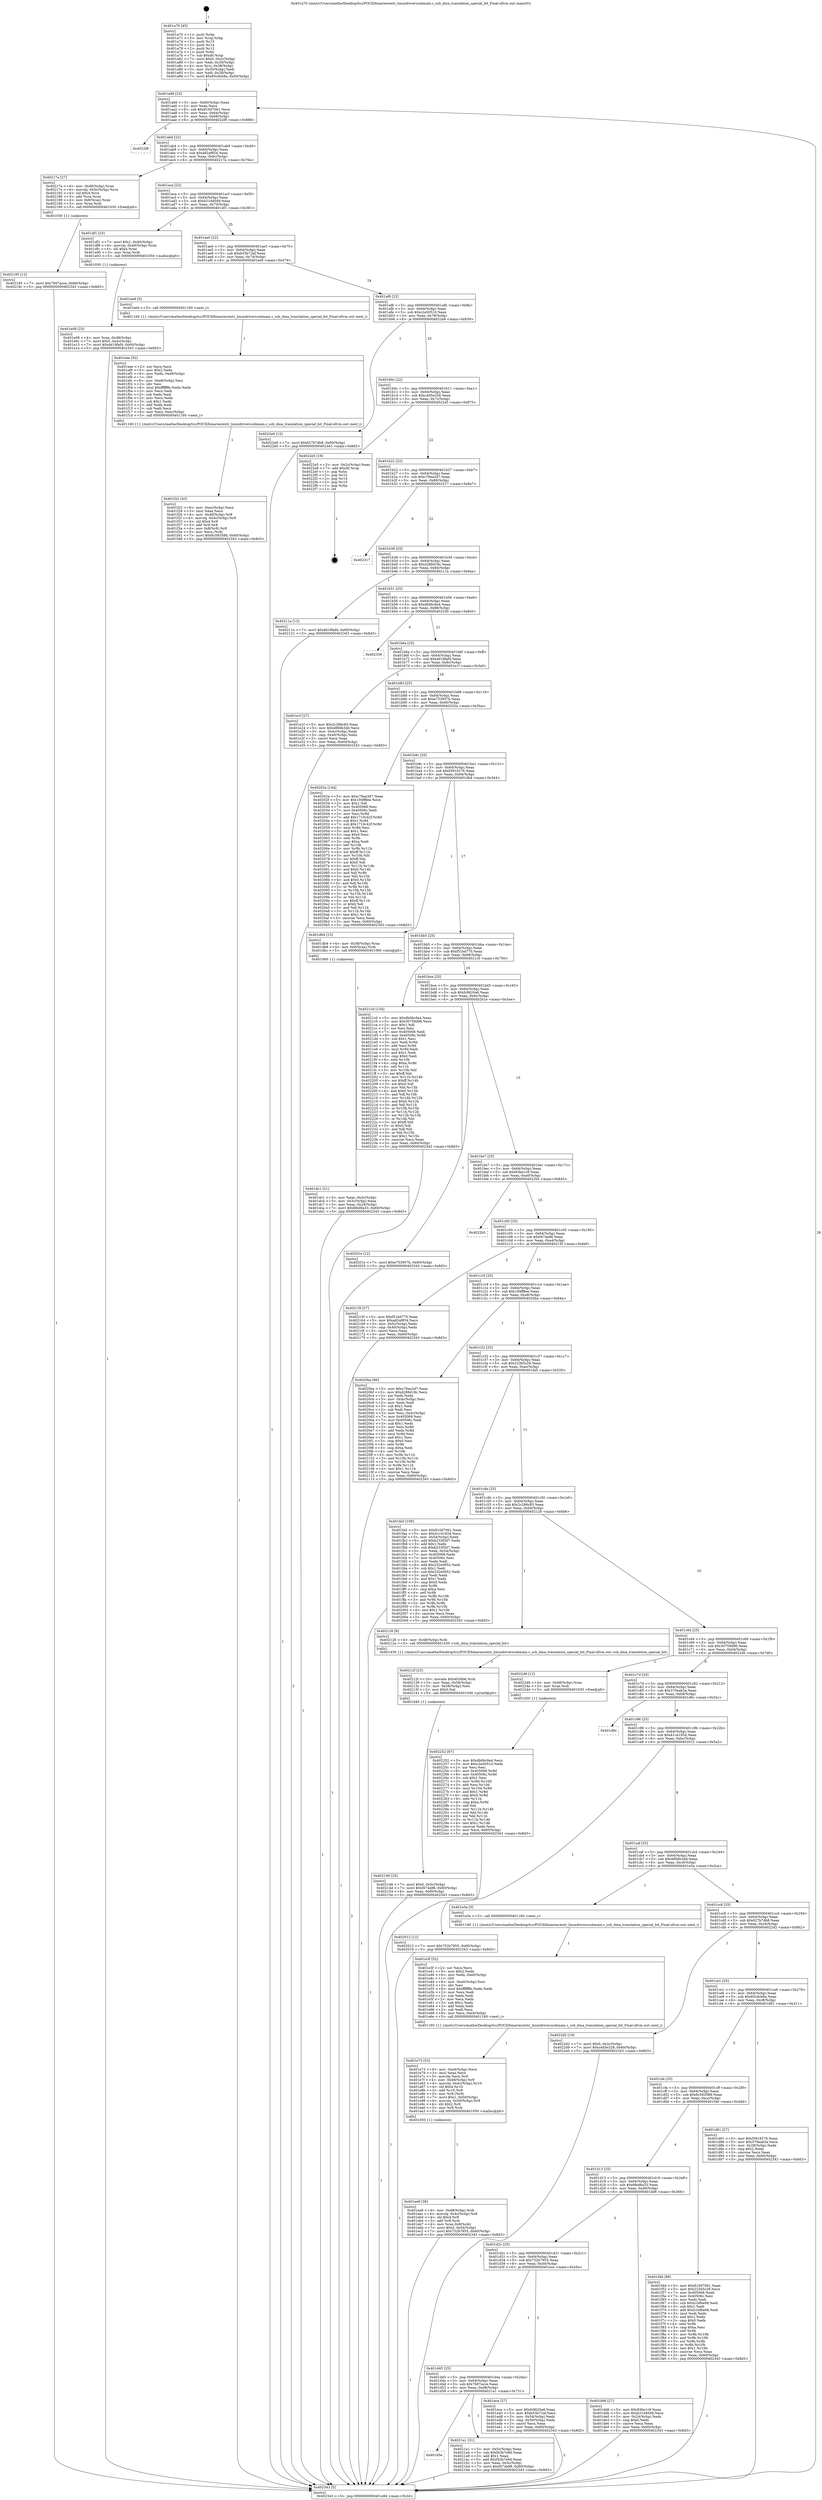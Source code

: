 digraph "0x401a70" {
  label = "0x401a70 (/mnt/c/Users/mathe/Desktop/tcc/POCII/binaries/extr_linuxdriversssbmain.c_ssb_dma_translation_special_bit_Final-ollvm.out::main(0))"
  labelloc = "t"
  node[shape=record]

  Entry [label="",width=0.3,height=0.3,shape=circle,fillcolor=black,style=filled]
  "0x401a9d" [label="{
     0x401a9d [23]\l
     | [instrs]\l
     &nbsp;&nbsp;0x401a9d \<+3\>: mov -0x60(%rbp),%eax\l
     &nbsp;&nbsp;0x401aa0 \<+2\>: mov %eax,%ecx\l
     &nbsp;&nbsp;0x401aa2 \<+6\>: sub $0x810d7061,%ecx\l
     &nbsp;&nbsp;0x401aa8 \<+3\>: mov %eax,-0x64(%rbp)\l
     &nbsp;&nbsp;0x401aab \<+3\>: mov %ecx,-0x68(%rbp)\l
     &nbsp;&nbsp;0x401aae \<+6\>: je 00000000004022f8 \<main+0x888\>\l
  }"]
  "0x4022f8" [label="{
     0x4022f8\l
  }", style=dashed]
  "0x401ab4" [label="{
     0x401ab4 [22]\l
     | [instrs]\l
     &nbsp;&nbsp;0x401ab4 \<+5\>: jmp 0000000000401ab9 \<main+0x49\>\l
     &nbsp;&nbsp;0x401ab9 \<+3\>: mov -0x64(%rbp),%eax\l
     &nbsp;&nbsp;0x401abc \<+5\>: sub $0xa82af854,%eax\l
     &nbsp;&nbsp;0x401ac1 \<+3\>: mov %eax,-0x6c(%rbp)\l
     &nbsp;&nbsp;0x401ac4 \<+6\>: je 000000000040217a \<main+0x70a\>\l
  }"]
  Exit [label="",width=0.3,height=0.3,shape=circle,fillcolor=black,style=filled,peripheries=2]
  "0x40217a" [label="{
     0x40217a [27]\l
     | [instrs]\l
     &nbsp;&nbsp;0x40217a \<+4\>: mov -0x48(%rbp),%rax\l
     &nbsp;&nbsp;0x40217e \<+4\>: movslq -0x5c(%rbp),%rcx\l
     &nbsp;&nbsp;0x402182 \<+4\>: shl $0x4,%rcx\l
     &nbsp;&nbsp;0x402186 \<+3\>: add %rcx,%rax\l
     &nbsp;&nbsp;0x402189 \<+4\>: mov 0x8(%rax),%rax\l
     &nbsp;&nbsp;0x40218d \<+3\>: mov %rax,%rdi\l
     &nbsp;&nbsp;0x402190 \<+5\>: call 0000000000401030 \<free@plt\>\l
     | [calls]\l
     &nbsp;&nbsp;0x401030 \{1\} (unknown)\l
  }"]
  "0x401aca" [label="{
     0x401aca [22]\l
     | [instrs]\l
     &nbsp;&nbsp;0x401aca \<+5\>: jmp 0000000000401acf \<main+0x5f\>\l
     &nbsp;&nbsp;0x401acf \<+3\>: mov -0x64(%rbp),%eax\l
     &nbsp;&nbsp;0x401ad2 \<+5\>: sub $0xb31d4049,%eax\l
     &nbsp;&nbsp;0x401ad7 \<+3\>: mov %eax,-0x70(%rbp)\l
     &nbsp;&nbsp;0x401ada \<+6\>: je 0000000000401df1 \<main+0x381\>\l
  }"]
  "0x402252" [label="{
     0x402252 [87]\l
     | [instrs]\l
     &nbsp;&nbsp;0x402252 \<+5\>: mov $0xdb06c9a4,%ecx\l
     &nbsp;&nbsp;0x402257 \<+5\>: mov $0xc2a50510,%edx\l
     &nbsp;&nbsp;0x40225c \<+2\>: xor %esi,%esi\l
     &nbsp;&nbsp;0x40225e \<+8\>: mov 0x405068,%r8d\l
     &nbsp;&nbsp;0x402266 \<+8\>: mov 0x40506c,%r9d\l
     &nbsp;&nbsp;0x40226e \<+3\>: sub $0x1,%esi\l
     &nbsp;&nbsp;0x402271 \<+3\>: mov %r8d,%r10d\l
     &nbsp;&nbsp;0x402274 \<+3\>: add %esi,%r10d\l
     &nbsp;&nbsp;0x402277 \<+4\>: imul %r10d,%r8d\l
     &nbsp;&nbsp;0x40227b \<+4\>: and $0x1,%r8d\l
     &nbsp;&nbsp;0x40227f \<+4\>: cmp $0x0,%r8d\l
     &nbsp;&nbsp;0x402283 \<+4\>: sete %r11b\l
     &nbsp;&nbsp;0x402287 \<+4\>: cmp $0xa,%r9d\l
     &nbsp;&nbsp;0x40228b \<+3\>: setl %bl\l
     &nbsp;&nbsp;0x40228e \<+3\>: mov %r11b,%r14b\l
     &nbsp;&nbsp;0x402291 \<+3\>: and %bl,%r14b\l
     &nbsp;&nbsp;0x402294 \<+3\>: xor %bl,%r11b\l
     &nbsp;&nbsp;0x402297 \<+3\>: or %r11b,%r14b\l
     &nbsp;&nbsp;0x40229a \<+4\>: test $0x1,%r14b\l
     &nbsp;&nbsp;0x40229e \<+3\>: cmovne %edx,%ecx\l
     &nbsp;&nbsp;0x4022a1 \<+3\>: mov %ecx,-0x60(%rbp)\l
     &nbsp;&nbsp;0x4022a4 \<+5\>: jmp 0000000000402343 \<main+0x8d3\>\l
  }"]
  "0x401df1" [label="{
     0x401df1 [23]\l
     | [instrs]\l
     &nbsp;&nbsp;0x401df1 \<+7\>: movl $0x1,-0x40(%rbp)\l
     &nbsp;&nbsp;0x401df8 \<+4\>: movslq -0x40(%rbp),%rax\l
     &nbsp;&nbsp;0x401dfc \<+4\>: shl $0x4,%rax\l
     &nbsp;&nbsp;0x401e00 \<+3\>: mov %rax,%rdi\l
     &nbsp;&nbsp;0x401e03 \<+5\>: call 0000000000401050 \<malloc@plt\>\l
     | [calls]\l
     &nbsp;&nbsp;0x401050 \{1\} (unknown)\l
  }"]
  "0x401ae0" [label="{
     0x401ae0 [22]\l
     | [instrs]\l
     &nbsp;&nbsp;0x401ae0 \<+5\>: jmp 0000000000401ae5 \<main+0x75\>\l
     &nbsp;&nbsp;0x401ae5 \<+3\>: mov -0x64(%rbp),%eax\l
     &nbsp;&nbsp;0x401ae8 \<+5\>: sub $0xb53b72af,%eax\l
     &nbsp;&nbsp;0x401aed \<+3\>: mov %eax,-0x74(%rbp)\l
     &nbsp;&nbsp;0x401af0 \<+6\>: je 0000000000401ee9 \<main+0x479\>\l
  }"]
  "0x401d5e" [label="{
     0x401d5e\l
  }", style=dashed]
  "0x401ee9" [label="{
     0x401ee9 [5]\l
     | [instrs]\l
     &nbsp;&nbsp;0x401ee9 \<+5\>: call 0000000000401160 \<next_i\>\l
     | [calls]\l
     &nbsp;&nbsp;0x401160 \{1\} (/mnt/c/Users/mathe/Desktop/tcc/POCII/binaries/extr_linuxdriversssbmain.c_ssb_dma_translation_special_bit_Final-ollvm.out::next_i)\l
  }"]
  "0x401af6" [label="{
     0x401af6 [22]\l
     | [instrs]\l
     &nbsp;&nbsp;0x401af6 \<+5\>: jmp 0000000000401afb \<main+0x8b\>\l
     &nbsp;&nbsp;0x401afb \<+3\>: mov -0x64(%rbp),%eax\l
     &nbsp;&nbsp;0x401afe \<+5\>: sub $0xc2a50510,%eax\l
     &nbsp;&nbsp;0x401b03 \<+3\>: mov %eax,-0x78(%rbp)\l
     &nbsp;&nbsp;0x401b06 \<+6\>: je 00000000004022a9 \<main+0x839\>\l
  }"]
  "0x4021a1" [label="{
     0x4021a1 [31]\l
     | [instrs]\l
     &nbsp;&nbsp;0x4021a1 \<+3\>: mov -0x5c(%rbp),%eax\l
     &nbsp;&nbsp;0x4021a4 \<+5\>: sub $0xf43b7e9d,%eax\l
     &nbsp;&nbsp;0x4021a9 \<+3\>: add $0x1,%eax\l
     &nbsp;&nbsp;0x4021ac \<+5\>: add $0xf43b7e9d,%eax\l
     &nbsp;&nbsp;0x4021b1 \<+3\>: mov %eax,-0x5c(%rbp)\l
     &nbsp;&nbsp;0x4021b4 \<+7\>: movl $0xf474a98,-0x60(%rbp)\l
     &nbsp;&nbsp;0x4021bb \<+5\>: jmp 0000000000402343 \<main+0x8d3\>\l
  }"]
  "0x4022a9" [label="{
     0x4022a9 [12]\l
     | [instrs]\l
     &nbsp;&nbsp;0x4022a9 \<+7\>: movl $0x627b7db8,-0x60(%rbp)\l
     &nbsp;&nbsp;0x4022b0 \<+5\>: jmp 0000000000402343 \<main+0x8d3\>\l
  }"]
  "0x401b0c" [label="{
     0x401b0c [22]\l
     | [instrs]\l
     &nbsp;&nbsp;0x401b0c \<+5\>: jmp 0000000000401b11 \<main+0xa1\>\l
     &nbsp;&nbsp;0x401b11 \<+3\>: mov -0x64(%rbp),%eax\l
     &nbsp;&nbsp;0x401b14 \<+5\>: sub $0xc4d5e328,%eax\l
     &nbsp;&nbsp;0x401b19 \<+3\>: mov %eax,-0x7c(%rbp)\l
     &nbsp;&nbsp;0x401b1c \<+6\>: je 00000000004022e5 \<main+0x875\>\l
  }"]
  "0x402195" [label="{
     0x402195 [12]\l
     | [instrs]\l
     &nbsp;&nbsp;0x402195 \<+7\>: movl $0x7697acce,-0x60(%rbp)\l
     &nbsp;&nbsp;0x40219c \<+5\>: jmp 0000000000402343 \<main+0x8d3\>\l
  }"]
  "0x4022e5" [label="{
     0x4022e5 [19]\l
     | [instrs]\l
     &nbsp;&nbsp;0x4022e5 \<+3\>: mov -0x2c(%rbp),%eax\l
     &nbsp;&nbsp;0x4022e8 \<+7\>: add $0xd0,%rsp\l
     &nbsp;&nbsp;0x4022ef \<+1\>: pop %rbx\l
     &nbsp;&nbsp;0x4022f0 \<+2\>: pop %r12\l
     &nbsp;&nbsp;0x4022f2 \<+2\>: pop %r14\l
     &nbsp;&nbsp;0x4022f4 \<+2\>: pop %r15\l
     &nbsp;&nbsp;0x4022f6 \<+1\>: pop %rbp\l
     &nbsp;&nbsp;0x4022f7 \<+1\>: ret\l
  }"]
  "0x401b22" [label="{
     0x401b22 [22]\l
     | [instrs]\l
     &nbsp;&nbsp;0x401b22 \<+5\>: jmp 0000000000401b27 \<main+0xb7\>\l
     &nbsp;&nbsp;0x401b27 \<+3\>: mov -0x64(%rbp),%eax\l
     &nbsp;&nbsp;0x401b2a \<+5\>: sub $0xc76ea3d7,%eax\l
     &nbsp;&nbsp;0x401b2f \<+3\>: mov %eax,-0x80(%rbp)\l
     &nbsp;&nbsp;0x401b32 \<+6\>: je 0000000000402317 \<main+0x8a7\>\l
  }"]
  "0x402146" [label="{
     0x402146 [25]\l
     | [instrs]\l
     &nbsp;&nbsp;0x402146 \<+7\>: movl $0x0,-0x5c(%rbp)\l
     &nbsp;&nbsp;0x40214d \<+7\>: movl $0xf474a98,-0x60(%rbp)\l
     &nbsp;&nbsp;0x402154 \<+6\>: mov %eax,-0xf0(%rbp)\l
     &nbsp;&nbsp;0x40215a \<+5\>: jmp 0000000000402343 \<main+0x8d3\>\l
  }"]
  "0x402317" [label="{
     0x402317\l
  }", style=dashed]
  "0x401b38" [label="{
     0x401b38 [25]\l
     | [instrs]\l
     &nbsp;&nbsp;0x401b38 \<+5\>: jmp 0000000000401b3d \<main+0xcd\>\l
     &nbsp;&nbsp;0x401b3d \<+3\>: mov -0x64(%rbp),%eax\l
     &nbsp;&nbsp;0x401b40 \<+5\>: sub $0xd288d18c,%eax\l
     &nbsp;&nbsp;0x401b45 \<+6\>: mov %eax,-0x84(%rbp)\l
     &nbsp;&nbsp;0x401b4b \<+6\>: je 000000000040211a \<main+0x6aa\>\l
  }"]
  "0x40212f" [label="{
     0x40212f [23]\l
     | [instrs]\l
     &nbsp;&nbsp;0x40212f \<+10\>: movabs $0x4030b6,%rdi\l
     &nbsp;&nbsp;0x402139 \<+3\>: mov %eax,-0x58(%rbp)\l
     &nbsp;&nbsp;0x40213c \<+3\>: mov -0x58(%rbp),%esi\l
     &nbsp;&nbsp;0x40213f \<+2\>: mov $0x0,%al\l
     &nbsp;&nbsp;0x402141 \<+5\>: call 0000000000401040 \<printf@plt\>\l
     | [calls]\l
     &nbsp;&nbsp;0x401040 \{1\} (unknown)\l
  }"]
  "0x40211a" [label="{
     0x40211a [12]\l
     | [instrs]\l
     &nbsp;&nbsp;0x40211a \<+7\>: movl $0xdd19faf4,-0x60(%rbp)\l
     &nbsp;&nbsp;0x402121 \<+5\>: jmp 0000000000402343 \<main+0x8d3\>\l
  }"]
  "0x401b51" [label="{
     0x401b51 [25]\l
     | [instrs]\l
     &nbsp;&nbsp;0x401b51 \<+5\>: jmp 0000000000401b56 \<main+0xe6\>\l
     &nbsp;&nbsp;0x401b56 \<+3\>: mov -0x64(%rbp),%eax\l
     &nbsp;&nbsp;0x401b59 \<+5\>: sub $0xdb06c9a4,%eax\l
     &nbsp;&nbsp;0x401b5e \<+6\>: mov %eax,-0x88(%rbp)\l
     &nbsp;&nbsp;0x401b64 \<+6\>: je 0000000000402330 \<main+0x8c0\>\l
  }"]
  "0x401f22" [label="{
     0x401f22 [43]\l
     | [instrs]\l
     &nbsp;&nbsp;0x401f22 \<+6\>: mov -0xec(%rbp),%ecx\l
     &nbsp;&nbsp;0x401f28 \<+3\>: imul %eax,%ecx\l
     &nbsp;&nbsp;0x401f2b \<+4\>: mov -0x48(%rbp),%r8\l
     &nbsp;&nbsp;0x401f2f \<+4\>: movslq -0x4c(%rbp),%r9\l
     &nbsp;&nbsp;0x401f33 \<+4\>: shl $0x4,%r9\l
     &nbsp;&nbsp;0x401f37 \<+3\>: add %r9,%r8\l
     &nbsp;&nbsp;0x401f3a \<+4\>: mov 0x8(%r8),%r8\l
     &nbsp;&nbsp;0x401f3e \<+3\>: mov %ecx,(%r8)\l
     &nbsp;&nbsp;0x401f41 \<+7\>: movl $0x6c583588,-0x60(%rbp)\l
     &nbsp;&nbsp;0x401f48 \<+5\>: jmp 0000000000402343 \<main+0x8d3\>\l
  }"]
  "0x402330" [label="{
     0x402330\l
  }", style=dashed]
  "0x401b6a" [label="{
     0x401b6a [25]\l
     | [instrs]\l
     &nbsp;&nbsp;0x401b6a \<+5\>: jmp 0000000000401b6f \<main+0xff\>\l
     &nbsp;&nbsp;0x401b6f \<+3\>: mov -0x64(%rbp),%eax\l
     &nbsp;&nbsp;0x401b72 \<+5\>: sub $0xdd19faf4,%eax\l
     &nbsp;&nbsp;0x401b77 \<+6\>: mov %eax,-0x8c(%rbp)\l
     &nbsp;&nbsp;0x401b7d \<+6\>: je 0000000000401e1f \<main+0x3af\>\l
  }"]
  "0x401eee" [label="{
     0x401eee [52]\l
     | [instrs]\l
     &nbsp;&nbsp;0x401eee \<+2\>: xor %ecx,%ecx\l
     &nbsp;&nbsp;0x401ef0 \<+5\>: mov $0x2,%edx\l
     &nbsp;&nbsp;0x401ef5 \<+6\>: mov %edx,-0xe8(%rbp)\l
     &nbsp;&nbsp;0x401efb \<+1\>: cltd\l
     &nbsp;&nbsp;0x401efc \<+6\>: mov -0xe8(%rbp),%esi\l
     &nbsp;&nbsp;0x401f02 \<+2\>: idiv %esi\l
     &nbsp;&nbsp;0x401f04 \<+6\>: imul $0xfffffffe,%edx,%edx\l
     &nbsp;&nbsp;0x401f0a \<+2\>: mov %ecx,%edi\l
     &nbsp;&nbsp;0x401f0c \<+2\>: sub %edx,%edi\l
     &nbsp;&nbsp;0x401f0e \<+2\>: mov %ecx,%edx\l
     &nbsp;&nbsp;0x401f10 \<+3\>: sub $0x1,%edx\l
     &nbsp;&nbsp;0x401f13 \<+2\>: add %edx,%edi\l
     &nbsp;&nbsp;0x401f15 \<+2\>: sub %edi,%ecx\l
     &nbsp;&nbsp;0x401f17 \<+6\>: mov %ecx,-0xec(%rbp)\l
     &nbsp;&nbsp;0x401f1d \<+5\>: call 0000000000401160 \<next_i\>\l
     | [calls]\l
     &nbsp;&nbsp;0x401160 \{1\} (/mnt/c/Users/mathe/Desktop/tcc/POCII/binaries/extr_linuxdriversssbmain.c_ssb_dma_translation_special_bit_Final-ollvm.out::next_i)\l
  }"]
  "0x401e1f" [label="{
     0x401e1f [27]\l
     | [instrs]\l
     &nbsp;&nbsp;0x401e1f \<+5\>: mov $0x2c286c83,%eax\l
     &nbsp;&nbsp;0x401e24 \<+5\>: mov $0x489db3dd,%ecx\l
     &nbsp;&nbsp;0x401e29 \<+3\>: mov -0x4c(%rbp),%edx\l
     &nbsp;&nbsp;0x401e2c \<+3\>: cmp -0x40(%rbp),%edx\l
     &nbsp;&nbsp;0x401e2f \<+3\>: cmovl %ecx,%eax\l
     &nbsp;&nbsp;0x401e32 \<+3\>: mov %eax,-0x60(%rbp)\l
     &nbsp;&nbsp;0x401e35 \<+5\>: jmp 0000000000402343 \<main+0x8d3\>\l
  }"]
  "0x401b83" [label="{
     0x401b83 [25]\l
     | [instrs]\l
     &nbsp;&nbsp;0x401b83 \<+5\>: jmp 0000000000401b88 \<main+0x118\>\l
     &nbsp;&nbsp;0x401b88 \<+3\>: mov -0x64(%rbp),%eax\l
     &nbsp;&nbsp;0x401b8b \<+5\>: sub $0xe753957b,%eax\l
     &nbsp;&nbsp;0x401b90 \<+6\>: mov %eax,-0x90(%rbp)\l
     &nbsp;&nbsp;0x401b96 \<+6\>: je 000000000040202a \<main+0x5ba\>\l
  }"]
  "0x401d45" [label="{
     0x401d45 [25]\l
     | [instrs]\l
     &nbsp;&nbsp;0x401d45 \<+5\>: jmp 0000000000401d4a \<main+0x2da\>\l
     &nbsp;&nbsp;0x401d4a \<+3\>: mov -0x64(%rbp),%eax\l
     &nbsp;&nbsp;0x401d4d \<+5\>: sub $0x7697acce,%eax\l
     &nbsp;&nbsp;0x401d52 \<+6\>: mov %eax,-0xd8(%rbp)\l
     &nbsp;&nbsp;0x401d58 \<+6\>: je 00000000004021a1 \<main+0x731\>\l
  }"]
  "0x40202a" [label="{
     0x40202a [144]\l
     | [instrs]\l
     &nbsp;&nbsp;0x40202a \<+5\>: mov $0xc76ea3d7,%eax\l
     &nbsp;&nbsp;0x40202f \<+5\>: mov $0x194ff8ee,%ecx\l
     &nbsp;&nbsp;0x402034 \<+2\>: mov $0x1,%dl\l
     &nbsp;&nbsp;0x402036 \<+7\>: mov 0x405068,%esi\l
     &nbsp;&nbsp;0x40203d \<+7\>: mov 0x40506c,%edi\l
     &nbsp;&nbsp;0x402044 \<+3\>: mov %esi,%r8d\l
     &nbsp;&nbsp;0x402047 \<+7\>: add $0x1710c42f,%r8d\l
     &nbsp;&nbsp;0x40204e \<+4\>: sub $0x1,%r8d\l
     &nbsp;&nbsp;0x402052 \<+7\>: sub $0x1710c42f,%r8d\l
     &nbsp;&nbsp;0x402059 \<+4\>: imul %r8d,%esi\l
     &nbsp;&nbsp;0x40205d \<+3\>: and $0x1,%esi\l
     &nbsp;&nbsp;0x402060 \<+3\>: cmp $0x0,%esi\l
     &nbsp;&nbsp;0x402063 \<+4\>: sete %r9b\l
     &nbsp;&nbsp;0x402067 \<+3\>: cmp $0xa,%edi\l
     &nbsp;&nbsp;0x40206a \<+4\>: setl %r10b\l
     &nbsp;&nbsp;0x40206e \<+3\>: mov %r9b,%r11b\l
     &nbsp;&nbsp;0x402071 \<+4\>: xor $0xff,%r11b\l
     &nbsp;&nbsp;0x402075 \<+3\>: mov %r10b,%bl\l
     &nbsp;&nbsp;0x402078 \<+3\>: xor $0xff,%bl\l
     &nbsp;&nbsp;0x40207b \<+3\>: xor $0x0,%dl\l
     &nbsp;&nbsp;0x40207e \<+3\>: mov %r11b,%r14b\l
     &nbsp;&nbsp;0x402081 \<+4\>: and $0x0,%r14b\l
     &nbsp;&nbsp;0x402085 \<+3\>: and %dl,%r9b\l
     &nbsp;&nbsp;0x402088 \<+3\>: mov %bl,%r15b\l
     &nbsp;&nbsp;0x40208b \<+4\>: and $0x0,%r15b\l
     &nbsp;&nbsp;0x40208f \<+3\>: and %dl,%r10b\l
     &nbsp;&nbsp;0x402092 \<+3\>: or %r9b,%r14b\l
     &nbsp;&nbsp;0x402095 \<+3\>: or %r10b,%r15b\l
     &nbsp;&nbsp;0x402098 \<+3\>: xor %r15b,%r14b\l
     &nbsp;&nbsp;0x40209b \<+3\>: or %bl,%r11b\l
     &nbsp;&nbsp;0x40209e \<+4\>: xor $0xff,%r11b\l
     &nbsp;&nbsp;0x4020a2 \<+3\>: or $0x0,%dl\l
     &nbsp;&nbsp;0x4020a5 \<+3\>: and %dl,%r11b\l
     &nbsp;&nbsp;0x4020a8 \<+3\>: or %r11b,%r14b\l
     &nbsp;&nbsp;0x4020ab \<+4\>: test $0x1,%r14b\l
     &nbsp;&nbsp;0x4020af \<+3\>: cmovne %ecx,%eax\l
     &nbsp;&nbsp;0x4020b2 \<+3\>: mov %eax,-0x60(%rbp)\l
     &nbsp;&nbsp;0x4020b5 \<+5\>: jmp 0000000000402343 \<main+0x8d3\>\l
  }"]
  "0x401b9c" [label="{
     0x401b9c [25]\l
     | [instrs]\l
     &nbsp;&nbsp;0x401b9c \<+5\>: jmp 0000000000401ba1 \<main+0x131\>\l
     &nbsp;&nbsp;0x401ba1 \<+3\>: mov -0x64(%rbp),%eax\l
     &nbsp;&nbsp;0x401ba4 \<+5\>: sub $0xf3919276,%eax\l
     &nbsp;&nbsp;0x401ba9 \<+6\>: mov %eax,-0x94(%rbp)\l
     &nbsp;&nbsp;0x401baf \<+6\>: je 0000000000401db4 \<main+0x344\>\l
  }"]
  "0x401ece" [label="{
     0x401ece [27]\l
     | [instrs]\l
     &nbsp;&nbsp;0x401ece \<+5\>: mov $0xfc9620a6,%eax\l
     &nbsp;&nbsp;0x401ed3 \<+5\>: mov $0xb53b72af,%ecx\l
     &nbsp;&nbsp;0x401ed8 \<+3\>: mov -0x54(%rbp),%edx\l
     &nbsp;&nbsp;0x401edb \<+3\>: cmp -0x50(%rbp),%edx\l
     &nbsp;&nbsp;0x401ede \<+3\>: cmovl %ecx,%eax\l
     &nbsp;&nbsp;0x401ee1 \<+3\>: mov %eax,-0x60(%rbp)\l
     &nbsp;&nbsp;0x401ee4 \<+5\>: jmp 0000000000402343 \<main+0x8d3\>\l
  }"]
  "0x401db4" [label="{
     0x401db4 [13]\l
     | [instrs]\l
     &nbsp;&nbsp;0x401db4 \<+4\>: mov -0x38(%rbp),%rax\l
     &nbsp;&nbsp;0x401db8 \<+4\>: mov 0x8(%rax),%rdi\l
     &nbsp;&nbsp;0x401dbc \<+5\>: call 0000000000401060 \<atoi@plt\>\l
     | [calls]\l
     &nbsp;&nbsp;0x401060 \{1\} (unknown)\l
  }"]
  "0x401bb5" [label="{
     0x401bb5 [25]\l
     | [instrs]\l
     &nbsp;&nbsp;0x401bb5 \<+5\>: jmp 0000000000401bba \<main+0x14a\>\l
     &nbsp;&nbsp;0x401bba \<+3\>: mov -0x64(%rbp),%eax\l
     &nbsp;&nbsp;0x401bbd \<+5\>: sub $0xf51bd770,%eax\l
     &nbsp;&nbsp;0x401bc2 \<+6\>: mov %eax,-0x98(%rbp)\l
     &nbsp;&nbsp;0x401bc8 \<+6\>: je 00000000004021c0 \<main+0x750\>\l
  }"]
  "0x401ea8" [label="{
     0x401ea8 [38]\l
     | [instrs]\l
     &nbsp;&nbsp;0x401ea8 \<+4\>: mov -0x48(%rbp),%rdi\l
     &nbsp;&nbsp;0x401eac \<+4\>: movslq -0x4c(%rbp),%r8\l
     &nbsp;&nbsp;0x401eb0 \<+4\>: shl $0x4,%r8\l
     &nbsp;&nbsp;0x401eb4 \<+3\>: add %r8,%rdi\l
     &nbsp;&nbsp;0x401eb7 \<+4\>: mov %rax,0x8(%rdi)\l
     &nbsp;&nbsp;0x401ebb \<+7\>: movl $0x0,-0x54(%rbp)\l
     &nbsp;&nbsp;0x401ec2 \<+7\>: movl $0x752b7955,-0x60(%rbp)\l
     &nbsp;&nbsp;0x401ec9 \<+5\>: jmp 0000000000402343 \<main+0x8d3\>\l
  }"]
  "0x4021c0" [label="{
     0x4021c0 [134]\l
     | [instrs]\l
     &nbsp;&nbsp;0x4021c0 \<+5\>: mov $0xdb06c9a4,%eax\l
     &nbsp;&nbsp;0x4021c5 \<+5\>: mov $0x30759d96,%ecx\l
     &nbsp;&nbsp;0x4021ca \<+2\>: mov $0x1,%dl\l
     &nbsp;&nbsp;0x4021cc \<+2\>: xor %esi,%esi\l
     &nbsp;&nbsp;0x4021ce \<+7\>: mov 0x405068,%edi\l
     &nbsp;&nbsp;0x4021d5 \<+8\>: mov 0x40506c,%r8d\l
     &nbsp;&nbsp;0x4021dd \<+3\>: sub $0x1,%esi\l
     &nbsp;&nbsp;0x4021e0 \<+3\>: mov %edi,%r9d\l
     &nbsp;&nbsp;0x4021e3 \<+3\>: add %esi,%r9d\l
     &nbsp;&nbsp;0x4021e6 \<+4\>: imul %r9d,%edi\l
     &nbsp;&nbsp;0x4021ea \<+3\>: and $0x1,%edi\l
     &nbsp;&nbsp;0x4021ed \<+3\>: cmp $0x0,%edi\l
     &nbsp;&nbsp;0x4021f0 \<+4\>: sete %r10b\l
     &nbsp;&nbsp;0x4021f4 \<+4\>: cmp $0xa,%r8d\l
     &nbsp;&nbsp;0x4021f8 \<+4\>: setl %r11b\l
     &nbsp;&nbsp;0x4021fc \<+3\>: mov %r10b,%bl\l
     &nbsp;&nbsp;0x4021ff \<+3\>: xor $0xff,%bl\l
     &nbsp;&nbsp;0x402202 \<+3\>: mov %r11b,%r14b\l
     &nbsp;&nbsp;0x402205 \<+4\>: xor $0xff,%r14b\l
     &nbsp;&nbsp;0x402209 \<+3\>: xor $0x0,%dl\l
     &nbsp;&nbsp;0x40220c \<+3\>: mov %bl,%r15b\l
     &nbsp;&nbsp;0x40220f \<+4\>: and $0x0,%r15b\l
     &nbsp;&nbsp;0x402213 \<+3\>: and %dl,%r10b\l
     &nbsp;&nbsp;0x402216 \<+3\>: mov %r14b,%r12b\l
     &nbsp;&nbsp;0x402219 \<+4\>: and $0x0,%r12b\l
     &nbsp;&nbsp;0x40221d \<+3\>: and %dl,%r11b\l
     &nbsp;&nbsp;0x402220 \<+3\>: or %r10b,%r15b\l
     &nbsp;&nbsp;0x402223 \<+3\>: or %r11b,%r12b\l
     &nbsp;&nbsp;0x402226 \<+3\>: xor %r12b,%r15b\l
     &nbsp;&nbsp;0x402229 \<+3\>: or %r14b,%bl\l
     &nbsp;&nbsp;0x40222c \<+3\>: xor $0xff,%bl\l
     &nbsp;&nbsp;0x40222f \<+3\>: or $0x0,%dl\l
     &nbsp;&nbsp;0x402232 \<+2\>: and %dl,%bl\l
     &nbsp;&nbsp;0x402234 \<+3\>: or %bl,%r15b\l
     &nbsp;&nbsp;0x402237 \<+4\>: test $0x1,%r15b\l
     &nbsp;&nbsp;0x40223b \<+3\>: cmovne %ecx,%eax\l
     &nbsp;&nbsp;0x40223e \<+3\>: mov %eax,-0x60(%rbp)\l
     &nbsp;&nbsp;0x402241 \<+5\>: jmp 0000000000402343 \<main+0x8d3\>\l
  }"]
  "0x401bce" [label="{
     0x401bce [25]\l
     | [instrs]\l
     &nbsp;&nbsp;0x401bce \<+5\>: jmp 0000000000401bd3 \<main+0x163\>\l
     &nbsp;&nbsp;0x401bd3 \<+3\>: mov -0x64(%rbp),%eax\l
     &nbsp;&nbsp;0x401bd6 \<+5\>: sub $0xfc9620a6,%eax\l
     &nbsp;&nbsp;0x401bdb \<+6\>: mov %eax,-0x9c(%rbp)\l
     &nbsp;&nbsp;0x401be1 \<+6\>: je 000000000040201e \<main+0x5ae\>\l
  }"]
  "0x401e73" [label="{
     0x401e73 [53]\l
     | [instrs]\l
     &nbsp;&nbsp;0x401e73 \<+6\>: mov -0xe4(%rbp),%ecx\l
     &nbsp;&nbsp;0x401e79 \<+3\>: imul %eax,%ecx\l
     &nbsp;&nbsp;0x401e7c \<+3\>: movslq %ecx,%r8\l
     &nbsp;&nbsp;0x401e7f \<+4\>: mov -0x48(%rbp),%r9\l
     &nbsp;&nbsp;0x401e83 \<+4\>: movslq -0x4c(%rbp),%r10\l
     &nbsp;&nbsp;0x401e87 \<+4\>: shl $0x4,%r10\l
     &nbsp;&nbsp;0x401e8b \<+3\>: add %r10,%r9\l
     &nbsp;&nbsp;0x401e8e \<+3\>: mov %r8,(%r9)\l
     &nbsp;&nbsp;0x401e91 \<+7\>: movl $0x1,-0x50(%rbp)\l
     &nbsp;&nbsp;0x401e98 \<+4\>: movslq -0x50(%rbp),%r8\l
     &nbsp;&nbsp;0x401e9c \<+4\>: shl $0x2,%r8\l
     &nbsp;&nbsp;0x401ea0 \<+3\>: mov %r8,%rdi\l
     &nbsp;&nbsp;0x401ea3 \<+5\>: call 0000000000401050 \<malloc@plt\>\l
     | [calls]\l
     &nbsp;&nbsp;0x401050 \{1\} (unknown)\l
  }"]
  "0x40201e" [label="{
     0x40201e [12]\l
     | [instrs]\l
     &nbsp;&nbsp;0x40201e \<+7\>: movl $0xe753957b,-0x60(%rbp)\l
     &nbsp;&nbsp;0x402025 \<+5\>: jmp 0000000000402343 \<main+0x8d3\>\l
  }"]
  "0x401be7" [label="{
     0x401be7 [25]\l
     | [instrs]\l
     &nbsp;&nbsp;0x401be7 \<+5\>: jmp 0000000000401bec \<main+0x17c\>\l
     &nbsp;&nbsp;0x401bec \<+3\>: mov -0x64(%rbp),%eax\l
     &nbsp;&nbsp;0x401bef \<+5\>: sub $0x83be1c9,%eax\l
     &nbsp;&nbsp;0x401bf4 \<+6\>: mov %eax,-0xa0(%rbp)\l
     &nbsp;&nbsp;0x401bfa \<+6\>: je 00000000004022b5 \<main+0x845\>\l
  }"]
  "0x401e3f" [label="{
     0x401e3f [52]\l
     | [instrs]\l
     &nbsp;&nbsp;0x401e3f \<+2\>: xor %ecx,%ecx\l
     &nbsp;&nbsp;0x401e41 \<+5\>: mov $0x2,%edx\l
     &nbsp;&nbsp;0x401e46 \<+6\>: mov %edx,-0xe0(%rbp)\l
     &nbsp;&nbsp;0x401e4c \<+1\>: cltd\l
     &nbsp;&nbsp;0x401e4d \<+6\>: mov -0xe0(%rbp),%esi\l
     &nbsp;&nbsp;0x401e53 \<+2\>: idiv %esi\l
     &nbsp;&nbsp;0x401e55 \<+6\>: imul $0xfffffffe,%edx,%edx\l
     &nbsp;&nbsp;0x401e5b \<+2\>: mov %ecx,%edi\l
     &nbsp;&nbsp;0x401e5d \<+2\>: sub %edx,%edi\l
     &nbsp;&nbsp;0x401e5f \<+2\>: mov %ecx,%edx\l
     &nbsp;&nbsp;0x401e61 \<+3\>: sub $0x1,%edx\l
     &nbsp;&nbsp;0x401e64 \<+2\>: add %edx,%edi\l
     &nbsp;&nbsp;0x401e66 \<+2\>: sub %edi,%ecx\l
     &nbsp;&nbsp;0x401e68 \<+6\>: mov %ecx,-0xe4(%rbp)\l
     &nbsp;&nbsp;0x401e6e \<+5\>: call 0000000000401160 \<next_i\>\l
     | [calls]\l
     &nbsp;&nbsp;0x401160 \{1\} (/mnt/c/Users/mathe/Desktop/tcc/POCII/binaries/extr_linuxdriversssbmain.c_ssb_dma_translation_special_bit_Final-ollvm.out::next_i)\l
  }"]
  "0x4022b5" [label="{
     0x4022b5\l
  }", style=dashed]
  "0x401c00" [label="{
     0x401c00 [25]\l
     | [instrs]\l
     &nbsp;&nbsp;0x401c00 \<+5\>: jmp 0000000000401c05 \<main+0x195\>\l
     &nbsp;&nbsp;0x401c05 \<+3\>: mov -0x64(%rbp),%eax\l
     &nbsp;&nbsp;0x401c08 \<+5\>: sub $0xf474a98,%eax\l
     &nbsp;&nbsp;0x401c0d \<+6\>: mov %eax,-0xa4(%rbp)\l
     &nbsp;&nbsp;0x401c13 \<+6\>: je 000000000040215f \<main+0x6ef\>\l
  }"]
  "0x401e08" [label="{
     0x401e08 [23]\l
     | [instrs]\l
     &nbsp;&nbsp;0x401e08 \<+4\>: mov %rax,-0x48(%rbp)\l
     &nbsp;&nbsp;0x401e0c \<+7\>: movl $0x0,-0x4c(%rbp)\l
     &nbsp;&nbsp;0x401e13 \<+7\>: movl $0xdd19faf4,-0x60(%rbp)\l
     &nbsp;&nbsp;0x401e1a \<+5\>: jmp 0000000000402343 \<main+0x8d3\>\l
  }"]
  "0x40215f" [label="{
     0x40215f [27]\l
     | [instrs]\l
     &nbsp;&nbsp;0x40215f \<+5\>: mov $0xf51bd770,%eax\l
     &nbsp;&nbsp;0x402164 \<+5\>: mov $0xa82af854,%ecx\l
     &nbsp;&nbsp;0x402169 \<+3\>: mov -0x5c(%rbp),%edx\l
     &nbsp;&nbsp;0x40216c \<+3\>: cmp -0x40(%rbp),%edx\l
     &nbsp;&nbsp;0x40216f \<+3\>: cmovl %ecx,%eax\l
     &nbsp;&nbsp;0x402172 \<+3\>: mov %eax,-0x60(%rbp)\l
     &nbsp;&nbsp;0x402175 \<+5\>: jmp 0000000000402343 \<main+0x8d3\>\l
  }"]
  "0x401c19" [label="{
     0x401c19 [25]\l
     | [instrs]\l
     &nbsp;&nbsp;0x401c19 \<+5\>: jmp 0000000000401c1e \<main+0x1ae\>\l
     &nbsp;&nbsp;0x401c1e \<+3\>: mov -0x64(%rbp),%eax\l
     &nbsp;&nbsp;0x401c21 \<+5\>: sub $0x194ff8ee,%eax\l
     &nbsp;&nbsp;0x401c26 \<+6\>: mov %eax,-0xa8(%rbp)\l
     &nbsp;&nbsp;0x401c2c \<+6\>: je 00000000004020ba \<main+0x64a\>\l
  }"]
  "0x401d2c" [label="{
     0x401d2c [25]\l
     | [instrs]\l
     &nbsp;&nbsp;0x401d2c \<+5\>: jmp 0000000000401d31 \<main+0x2c1\>\l
     &nbsp;&nbsp;0x401d31 \<+3\>: mov -0x64(%rbp),%eax\l
     &nbsp;&nbsp;0x401d34 \<+5\>: sub $0x752b7955,%eax\l
     &nbsp;&nbsp;0x401d39 \<+6\>: mov %eax,-0xd4(%rbp)\l
     &nbsp;&nbsp;0x401d3f \<+6\>: je 0000000000401ece \<main+0x45e\>\l
  }"]
  "0x4020ba" [label="{
     0x4020ba [96]\l
     | [instrs]\l
     &nbsp;&nbsp;0x4020ba \<+5\>: mov $0xc76ea3d7,%eax\l
     &nbsp;&nbsp;0x4020bf \<+5\>: mov $0xd288d18c,%ecx\l
     &nbsp;&nbsp;0x4020c4 \<+2\>: xor %edx,%edx\l
     &nbsp;&nbsp;0x4020c6 \<+3\>: mov -0x4c(%rbp),%esi\l
     &nbsp;&nbsp;0x4020c9 \<+2\>: mov %edx,%edi\l
     &nbsp;&nbsp;0x4020cb \<+3\>: sub $0x1,%edi\l
     &nbsp;&nbsp;0x4020ce \<+2\>: sub %edi,%esi\l
     &nbsp;&nbsp;0x4020d0 \<+3\>: mov %esi,-0x4c(%rbp)\l
     &nbsp;&nbsp;0x4020d3 \<+7\>: mov 0x405068,%esi\l
     &nbsp;&nbsp;0x4020da \<+7\>: mov 0x40506c,%edi\l
     &nbsp;&nbsp;0x4020e1 \<+3\>: sub $0x1,%edx\l
     &nbsp;&nbsp;0x4020e4 \<+3\>: mov %esi,%r8d\l
     &nbsp;&nbsp;0x4020e7 \<+3\>: add %edx,%r8d\l
     &nbsp;&nbsp;0x4020ea \<+4\>: imul %r8d,%esi\l
     &nbsp;&nbsp;0x4020ee \<+3\>: and $0x1,%esi\l
     &nbsp;&nbsp;0x4020f1 \<+3\>: cmp $0x0,%esi\l
     &nbsp;&nbsp;0x4020f4 \<+4\>: sete %r9b\l
     &nbsp;&nbsp;0x4020f8 \<+3\>: cmp $0xa,%edi\l
     &nbsp;&nbsp;0x4020fb \<+4\>: setl %r10b\l
     &nbsp;&nbsp;0x4020ff \<+3\>: mov %r9b,%r11b\l
     &nbsp;&nbsp;0x402102 \<+3\>: and %r10b,%r11b\l
     &nbsp;&nbsp;0x402105 \<+3\>: xor %r10b,%r9b\l
     &nbsp;&nbsp;0x402108 \<+3\>: or %r9b,%r11b\l
     &nbsp;&nbsp;0x40210b \<+4\>: test $0x1,%r11b\l
     &nbsp;&nbsp;0x40210f \<+3\>: cmovne %ecx,%eax\l
     &nbsp;&nbsp;0x402112 \<+3\>: mov %eax,-0x60(%rbp)\l
     &nbsp;&nbsp;0x402115 \<+5\>: jmp 0000000000402343 \<main+0x8d3\>\l
  }"]
  "0x401c32" [label="{
     0x401c32 [25]\l
     | [instrs]\l
     &nbsp;&nbsp;0x401c32 \<+5\>: jmp 0000000000401c37 \<main+0x1c7\>\l
     &nbsp;&nbsp;0x401c37 \<+3\>: mov -0x64(%rbp),%eax\l
     &nbsp;&nbsp;0x401c3a \<+5\>: sub $0x223b5c29,%eax\l
     &nbsp;&nbsp;0x401c3f \<+6\>: mov %eax,-0xac(%rbp)\l
     &nbsp;&nbsp;0x401c45 \<+6\>: je 0000000000401fa5 \<main+0x535\>\l
  }"]
  "0x401dd6" [label="{
     0x401dd6 [27]\l
     | [instrs]\l
     &nbsp;&nbsp;0x401dd6 \<+5\>: mov $0x83be1c9,%eax\l
     &nbsp;&nbsp;0x401ddb \<+5\>: mov $0xb31d4049,%ecx\l
     &nbsp;&nbsp;0x401de0 \<+3\>: mov -0x24(%rbp),%edx\l
     &nbsp;&nbsp;0x401de3 \<+3\>: cmp $0x0,%edx\l
     &nbsp;&nbsp;0x401de6 \<+3\>: cmove %ecx,%eax\l
     &nbsp;&nbsp;0x401de9 \<+3\>: mov %eax,-0x60(%rbp)\l
     &nbsp;&nbsp;0x401dec \<+5\>: jmp 0000000000402343 \<main+0x8d3\>\l
  }"]
  "0x401fa5" [label="{
     0x401fa5 [109]\l
     | [instrs]\l
     &nbsp;&nbsp;0x401fa5 \<+5\>: mov $0x810d7061,%eax\l
     &nbsp;&nbsp;0x401faa \<+5\>: mov $0x41c4192d,%ecx\l
     &nbsp;&nbsp;0x401faf \<+3\>: mov -0x54(%rbp),%edx\l
     &nbsp;&nbsp;0x401fb2 \<+6\>: add $0xb233f3d7,%edx\l
     &nbsp;&nbsp;0x401fb8 \<+3\>: add $0x1,%edx\l
     &nbsp;&nbsp;0x401fbb \<+6\>: sub $0xb233f3d7,%edx\l
     &nbsp;&nbsp;0x401fc1 \<+3\>: mov %edx,-0x54(%rbp)\l
     &nbsp;&nbsp;0x401fc4 \<+7\>: mov 0x405068,%edx\l
     &nbsp;&nbsp;0x401fcb \<+7\>: mov 0x40506c,%esi\l
     &nbsp;&nbsp;0x401fd2 \<+2\>: mov %edx,%edi\l
     &nbsp;&nbsp;0x401fd4 \<+6\>: add $0x232e0952,%edi\l
     &nbsp;&nbsp;0x401fda \<+3\>: sub $0x1,%edi\l
     &nbsp;&nbsp;0x401fdd \<+6\>: sub $0x232e0952,%edi\l
     &nbsp;&nbsp;0x401fe3 \<+3\>: imul %edi,%edx\l
     &nbsp;&nbsp;0x401fe6 \<+3\>: and $0x1,%edx\l
     &nbsp;&nbsp;0x401fe9 \<+3\>: cmp $0x0,%edx\l
     &nbsp;&nbsp;0x401fec \<+4\>: sete %r8b\l
     &nbsp;&nbsp;0x401ff0 \<+3\>: cmp $0xa,%esi\l
     &nbsp;&nbsp;0x401ff3 \<+4\>: setl %r9b\l
     &nbsp;&nbsp;0x401ff7 \<+3\>: mov %r8b,%r10b\l
     &nbsp;&nbsp;0x401ffa \<+3\>: and %r9b,%r10b\l
     &nbsp;&nbsp;0x401ffd \<+3\>: xor %r9b,%r8b\l
     &nbsp;&nbsp;0x402000 \<+3\>: or %r8b,%r10b\l
     &nbsp;&nbsp;0x402003 \<+4\>: test $0x1,%r10b\l
     &nbsp;&nbsp;0x402007 \<+3\>: cmovne %ecx,%eax\l
     &nbsp;&nbsp;0x40200a \<+3\>: mov %eax,-0x60(%rbp)\l
     &nbsp;&nbsp;0x40200d \<+5\>: jmp 0000000000402343 \<main+0x8d3\>\l
  }"]
  "0x401c4b" [label="{
     0x401c4b [25]\l
     | [instrs]\l
     &nbsp;&nbsp;0x401c4b \<+5\>: jmp 0000000000401c50 \<main+0x1e0\>\l
     &nbsp;&nbsp;0x401c50 \<+3\>: mov -0x64(%rbp),%eax\l
     &nbsp;&nbsp;0x401c53 \<+5\>: sub $0x2c286c83,%eax\l
     &nbsp;&nbsp;0x401c58 \<+6\>: mov %eax,-0xb0(%rbp)\l
     &nbsp;&nbsp;0x401c5e \<+6\>: je 0000000000402126 \<main+0x6b6\>\l
  }"]
  "0x401d13" [label="{
     0x401d13 [25]\l
     | [instrs]\l
     &nbsp;&nbsp;0x401d13 \<+5\>: jmp 0000000000401d18 \<main+0x2a8\>\l
     &nbsp;&nbsp;0x401d18 \<+3\>: mov -0x64(%rbp),%eax\l
     &nbsp;&nbsp;0x401d1b \<+5\>: sub $0x6fed6a33,%eax\l
     &nbsp;&nbsp;0x401d20 \<+6\>: mov %eax,-0xd0(%rbp)\l
     &nbsp;&nbsp;0x401d26 \<+6\>: je 0000000000401dd6 \<main+0x366\>\l
  }"]
  "0x402126" [label="{
     0x402126 [9]\l
     | [instrs]\l
     &nbsp;&nbsp;0x402126 \<+4\>: mov -0x48(%rbp),%rdi\l
     &nbsp;&nbsp;0x40212a \<+5\>: call 0000000000401430 \<ssb_dma_translation_special_bit\>\l
     | [calls]\l
     &nbsp;&nbsp;0x401430 \{1\} (/mnt/c/Users/mathe/Desktop/tcc/POCII/binaries/extr_linuxdriversssbmain.c_ssb_dma_translation_special_bit_Final-ollvm.out::ssb_dma_translation_special_bit)\l
  }"]
  "0x401c64" [label="{
     0x401c64 [25]\l
     | [instrs]\l
     &nbsp;&nbsp;0x401c64 \<+5\>: jmp 0000000000401c69 \<main+0x1f9\>\l
     &nbsp;&nbsp;0x401c69 \<+3\>: mov -0x64(%rbp),%eax\l
     &nbsp;&nbsp;0x401c6c \<+5\>: sub $0x30759d96,%eax\l
     &nbsp;&nbsp;0x401c71 \<+6\>: mov %eax,-0xb4(%rbp)\l
     &nbsp;&nbsp;0x401c77 \<+6\>: je 0000000000402246 \<main+0x7d6\>\l
  }"]
  "0x401f4d" [label="{
     0x401f4d [88]\l
     | [instrs]\l
     &nbsp;&nbsp;0x401f4d \<+5\>: mov $0x810d7061,%eax\l
     &nbsp;&nbsp;0x401f52 \<+5\>: mov $0x223b5c29,%ecx\l
     &nbsp;&nbsp;0x401f57 \<+7\>: mov 0x405068,%edx\l
     &nbsp;&nbsp;0x401f5e \<+7\>: mov 0x40506c,%esi\l
     &nbsp;&nbsp;0x401f65 \<+2\>: mov %edx,%edi\l
     &nbsp;&nbsp;0x401f67 \<+6\>: sub $0xb1bfbe08,%edi\l
     &nbsp;&nbsp;0x401f6d \<+3\>: sub $0x1,%edi\l
     &nbsp;&nbsp;0x401f70 \<+6\>: add $0xb1bfbe08,%edi\l
     &nbsp;&nbsp;0x401f76 \<+3\>: imul %edi,%edx\l
     &nbsp;&nbsp;0x401f79 \<+3\>: and $0x1,%edx\l
     &nbsp;&nbsp;0x401f7c \<+3\>: cmp $0x0,%edx\l
     &nbsp;&nbsp;0x401f7f \<+4\>: sete %r8b\l
     &nbsp;&nbsp;0x401f83 \<+3\>: cmp $0xa,%esi\l
     &nbsp;&nbsp;0x401f86 \<+4\>: setl %r9b\l
     &nbsp;&nbsp;0x401f8a \<+3\>: mov %r8b,%r10b\l
     &nbsp;&nbsp;0x401f8d \<+3\>: and %r9b,%r10b\l
     &nbsp;&nbsp;0x401f90 \<+3\>: xor %r9b,%r8b\l
     &nbsp;&nbsp;0x401f93 \<+3\>: or %r8b,%r10b\l
     &nbsp;&nbsp;0x401f96 \<+4\>: test $0x1,%r10b\l
     &nbsp;&nbsp;0x401f9a \<+3\>: cmovne %ecx,%eax\l
     &nbsp;&nbsp;0x401f9d \<+3\>: mov %eax,-0x60(%rbp)\l
     &nbsp;&nbsp;0x401fa0 \<+5\>: jmp 0000000000402343 \<main+0x8d3\>\l
  }"]
  "0x402246" [label="{
     0x402246 [12]\l
     | [instrs]\l
     &nbsp;&nbsp;0x402246 \<+4\>: mov -0x48(%rbp),%rax\l
     &nbsp;&nbsp;0x40224a \<+3\>: mov %rax,%rdi\l
     &nbsp;&nbsp;0x40224d \<+5\>: call 0000000000401030 \<free@plt\>\l
     | [calls]\l
     &nbsp;&nbsp;0x401030 \{1\} (unknown)\l
  }"]
  "0x401c7d" [label="{
     0x401c7d [25]\l
     | [instrs]\l
     &nbsp;&nbsp;0x401c7d \<+5\>: jmp 0000000000401c82 \<main+0x212\>\l
     &nbsp;&nbsp;0x401c82 \<+3\>: mov -0x64(%rbp),%eax\l
     &nbsp;&nbsp;0x401c85 \<+5\>: sub $0x370eab3a,%eax\l
     &nbsp;&nbsp;0x401c8a \<+6\>: mov %eax,-0xb8(%rbp)\l
     &nbsp;&nbsp;0x401c90 \<+6\>: je 0000000000401d9c \<main+0x32c\>\l
  }"]
  "0x401dc1" [label="{
     0x401dc1 [21]\l
     | [instrs]\l
     &nbsp;&nbsp;0x401dc1 \<+3\>: mov %eax,-0x3c(%rbp)\l
     &nbsp;&nbsp;0x401dc4 \<+3\>: mov -0x3c(%rbp),%eax\l
     &nbsp;&nbsp;0x401dc7 \<+3\>: mov %eax,-0x24(%rbp)\l
     &nbsp;&nbsp;0x401dca \<+7\>: movl $0x6fed6a33,-0x60(%rbp)\l
     &nbsp;&nbsp;0x401dd1 \<+5\>: jmp 0000000000402343 \<main+0x8d3\>\l
  }"]
  "0x401d9c" [label="{
     0x401d9c\l
  }", style=dashed]
  "0x401c96" [label="{
     0x401c96 [25]\l
     | [instrs]\l
     &nbsp;&nbsp;0x401c96 \<+5\>: jmp 0000000000401c9b \<main+0x22b\>\l
     &nbsp;&nbsp;0x401c9b \<+3\>: mov -0x64(%rbp),%eax\l
     &nbsp;&nbsp;0x401c9e \<+5\>: sub $0x41c4192d,%eax\l
     &nbsp;&nbsp;0x401ca3 \<+6\>: mov %eax,-0xbc(%rbp)\l
     &nbsp;&nbsp;0x401ca9 \<+6\>: je 0000000000402012 \<main+0x5a2\>\l
  }"]
  "0x401a70" [label="{
     0x401a70 [45]\l
     | [instrs]\l
     &nbsp;&nbsp;0x401a70 \<+1\>: push %rbp\l
     &nbsp;&nbsp;0x401a71 \<+3\>: mov %rsp,%rbp\l
     &nbsp;&nbsp;0x401a74 \<+2\>: push %r15\l
     &nbsp;&nbsp;0x401a76 \<+2\>: push %r14\l
     &nbsp;&nbsp;0x401a78 \<+2\>: push %r12\l
     &nbsp;&nbsp;0x401a7a \<+1\>: push %rbx\l
     &nbsp;&nbsp;0x401a7b \<+7\>: sub $0xd0,%rsp\l
     &nbsp;&nbsp;0x401a82 \<+7\>: movl $0x0,-0x2c(%rbp)\l
     &nbsp;&nbsp;0x401a89 \<+3\>: mov %edi,-0x30(%rbp)\l
     &nbsp;&nbsp;0x401a8c \<+4\>: mov %rsi,-0x38(%rbp)\l
     &nbsp;&nbsp;0x401a90 \<+3\>: mov -0x30(%rbp),%edi\l
     &nbsp;&nbsp;0x401a93 \<+3\>: mov %edi,-0x28(%rbp)\l
     &nbsp;&nbsp;0x401a96 \<+7\>: movl $0x65cdcb9a,-0x60(%rbp)\l
  }"]
  "0x402012" [label="{
     0x402012 [12]\l
     | [instrs]\l
     &nbsp;&nbsp;0x402012 \<+7\>: movl $0x752b7955,-0x60(%rbp)\l
     &nbsp;&nbsp;0x402019 \<+5\>: jmp 0000000000402343 \<main+0x8d3\>\l
  }"]
  "0x401caf" [label="{
     0x401caf [25]\l
     | [instrs]\l
     &nbsp;&nbsp;0x401caf \<+5\>: jmp 0000000000401cb4 \<main+0x244\>\l
     &nbsp;&nbsp;0x401cb4 \<+3\>: mov -0x64(%rbp),%eax\l
     &nbsp;&nbsp;0x401cb7 \<+5\>: sub $0x489db3dd,%eax\l
     &nbsp;&nbsp;0x401cbc \<+6\>: mov %eax,-0xc0(%rbp)\l
     &nbsp;&nbsp;0x401cc2 \<+6\>: je 0000000000401e3a \<main+0x3ca\>\l
  }"]
  "0x402343" [label="{
     0x402343 [5]\l
     | [instrs]\l
     &nbsp;&nbsp;0x402343 \<+5\>: jmp 0000000000401a9d \<main+0x2d\>\l
  }"]
  "0x401e3a" [label="{
     0x401e3a [5]\l
     | [instrs]\l
     &nbsp;&nbsp;0x401e3a \<+5\>: call 0000000000401160 \<next_i\>\l
     | [calls]\l
     &nbsp;&nbsp;0x401160 \{1\} (/mnt/c/Users/mathe/Desktop/tcc/POCII/binaries/extr_linuxdriversssbmain.c_ssb_dma_translation_special_bit_Final-ollvm.out::next_i)\l
  }"]
  "0x401cc8" [label="{
     0x401cc8 [25]\l
     | [instrs]\l
     &nbsp;&nbsp;0x401cc8 \<+5\>: jmp 0000000000401ccd \<main+0x25d\>\l
     &nbsp;&nbsp;0x401ccd \<+3\>: mov -0x64(%rbp),%eax\l
     &nbsp;&nbsp;0x401cd0 \<+5\>: sub $0x627b7db8,%eax\l
     &nbsp;&nbsp;0x401cd5 \<+6\>: mov %eax,-0xc4(%rbp)\l
     &nbsp;&nbsp;0x401cdb \<+6\>: je 00000000004022d2 \<main+0x862\>\l
  }"]
  "0x401cfa" [label="{
     0x401cfa [25]\l
     | [instrs]\l
     &nbsp;&nbsp;0x401cfa \<+5\>: jmp 0000000000401cff \<main+0x28f\>\l
     &nbsp;&nbsp;0x401cff \<+3\>: mov -0x64(%rbp),%eax\l
     &nbsp;&nbsp;0x401d02 \<+5\>: sub $0x6c583588,%eax\l
     &nbsp;&nbsp;0x401d07 \<+6\>: mov %eax,-0xcc(%rbp)\l
     &nbsp;&nbsp;0x401d0d \<+6\>: je 0000000000401f4d \<main+0x4dd\>\l
  }"]
  "0x4022d2" [label="{
     0x4022d2 [19]\l
     | [instrs]\l
     &nbsp;&nbsp;0x4022d2 \<+7\>: movl $0x0,-0x2c(%rbp)\l
     &nbsp;&nbsp;0x4022d9 \<+7\>: movl $0xc4d5e328,-0x60(%rbp)\l
     &nbsp;&nbsp;0x4022e0 \<+5\>: jmp 0000000000402343 \<main+0x8d3\>\l
  }"]
  "0x401ce1" [label="{
     0x401ce1 [25]\l
     | [instrs]\l
     &nbsp;&nbsp;0x401ce1 \<+5\>: jmp 0000000000401ce6 \<main+0x276\>\l
     &nbsp;&nbsp;0x401ce6 \<+3\>: mov -0x64(%rbp),%eax\l
     &nbsp;&nbsp;0x401ce9 \<+5\>: sub $0x65cdcb9a,%eax\l
     &nbsp;&nbsp;0x401cee \<+6\>: mov %eax,-0xc8(%rbp)\l
     &nbsp;&nbsp;0x401cf4 \<+6\>: je 0000000000401d81 \<main+0x311\>\l
  }"]
  "0x401d81" [label="{
     0x401d81 [27]\l
     | [instrs]\l
     &nbsp;&nbsp;0x401d81 \<+5\>: mov $0xf3919276,%eax\l
     &nbsp;&nbsp;0x401d86 \<+5\>: mov $0x370eab3a,%ecx\l
     &nbsp;&nbsp;0x401d8b \<+3\>: mov -0x28(%rbp),%edx\l
     &nbsp;&nbsp;0x401d8e \<+3\>: cmp $0x2,%edx\l
     &nbsp;&nbsp;0x401d91 \<+3\>: cmovne %ecx,%eax\l
     &nbsp;&nbsp;0x401d94 \<+3\>: mov %eax,-0x60(%rbp)\l
     &nbsp;&nbsp;0x401d97 \<+5\>: jmp 0000000000402343 \<main+0x8d3\>\l
  }"]
  Entry -> "0x401a70" [label=" 1"]
  "0x401a9d" -> "0x4022f8" [label=" 0"]
  "0x401a9d" -> "0x401ab4" [label=" 27"]
  "0x4022e5" -> Exit [label=" 1"]
  "0x401ab4" -> "0x40217a" [label=" 1"]
  "0x401ab4" -> "0x401aca" [label=" 26"]
  "0x4022d2" -> "0x402343" [label=" 1"]
  "0x401aca" -> "0x401df1" [label=" 1"]
  "0x401aca" -> "0x401ae0" [label=" 25"]
  "0x4022a9" -> "0x402343" [label=" 1"]
  "0x401ae0" -> "0x401ee9" [label=" 1"]
  "0x401ae0" -> "0x401af6" [label=" 24"]
  "0x402252" -> "0x402343" [label=" 1"]
  "0x401af6" -> "0x4022a9" [label=" 1"]
  "0x401af6" -> "0x401b0c" [label=" 23"]
  "0x402246" -> "0x402252" [label=" 1"]
  "0x401b0c" -> "0x4022e5" [label=" 1"]
  "0x401b0c" -> "0x401b22" [label=" 22"]
  "0x4021a1" -> "0x402343" [label=" 1"]
  "0x401b22" -> "0x402317" [label=" 0"]
  "0x401b22" -> "0x401b38" [label=" 22"]
  "0x401d45" -> "0x401d5e" [label=" 0"]
  "0x401b38" -> "0x40211a" [label=" 1"]
  "0x401b38" -> "0x401b51" [label=" 21"]
  "0x401d45" -> "0x4021a1" [label=" 1"]
  "0x401b51" -> "0x402330" [label=" 0"]
  "0x401b51" -> "0x401b6a" [label=" 21"]
  "0x4021c0" -> "0x402343" [label=" 1"]
  "0x401b6a" -> "0x401e1f" [label=" 2"]
  "0x401b6a" -> "0x401b83" [label=" 19"]
  "0x402195" -> "0x402343" [label=" 1"]
  "0x401b83" -> "0x40202a" [label=" 1"]
  "0x401b83" -> "0x401b9c" [label=" 18"]
  "0x40217a" -> "0x402195" [label=" 1"]
  "0x401b9c" -> "0x401db4" [label=" 1"]
  "0x401b9c" -> "0x401bb5" [label=" 17"]
  "0x40215f" -> "0x402343" [label=" 2"]
  "0x401bb5" -> "0x4021c0" [label=" 1"]
  "0x401bb5" -> "0x401bce" [label=" 16"]
  "0x40212f" -> "0x402146" [label=" 1"]
  "0x401bce" -> "0x40201e" [label=" 1"]
  "0x401bce" -> "0x401be7" [label=" 15"]
  "0x402126" -> "0x40212f" [label=" 1"]
  "0x401be7" -> "0x4022b5" [label=" 0"]
  "0x401be7" -> "0x401c00" [label=" 15"]
  "0x40211a" -> "0x402343" [label=" 1"]
  "0x401c00" -> "0x40215f" [label=" 2"]
  "0x401c00" -> "0x401c19" [label=" 13"]
  "0x4020ba" -> "0x402343" [label=" 1"]
  "0x401c19" -> "0x4020ba" [label=" 1"]
  "0x401c19" -> "0x401c32" [label=" 12"]
  "0x40202a" -> "0x402343" [label=" 1"]
  "0x401c32" -> "0x401fa5" [label=" 1"]
  "0x401c32" -> "0x401c4b" [label=" 11"]
  "0x40201e" -> "0x402343" [label=" 1"]
  "0x401c4b" -> "0x402126" [label=" 1"]
  "0x401c4b" -> "0x401c64" [label=" 10"]
  "0x401fa5" -> "0x402343" [label=" 1"]
  "0x401c64" -> "0x402246" [label=" 1"]
  "0x401c64" -> "0x401c7d" [label=" 9"]
  "0x401f4d" -> "0x402343" [label=" 1"]
  "0x401c7d" -> "0x401d9c" [label=" 0"]
  "0x401c7d" -> "0x401c96" [label=" 9"]
  "0x401eee" -> "0x401f22" [label=" 1"]
  "0x401c96" -> "0x402012" [label=" 1"]
  "0x401c96" -> "0x401caf" [label=" 8"]
  "0x401ee9" -> "0x401eee" [label=" 1"]
  "0x401caf" -> "0x401e3a" [label=" 1"]
  "0x401caf" -> "0x401cc8" [label=" 7"]
  "0x401ece" -> "0x402343" [label=" 2"]
  "0x401cc8" -> "0x4022d2" [label=" 1"]
  "0x401cc8" -> "0x401ce1" [label=" 6"]
  "0x401d2c" -> "0x401d45" [label=" 1"]
  "0x401ce1" -> "0x401d81" [label=" 1"]
  "0x401ce1" -> "0x401cfa" [label=" 5"]
  "0x401d81" -> "0x402343" [label=" 1"]
  "0x401a70" -> "0x401a9d" [label=" 1"]
  "0x402343" -> "0x401a9d" [label=" 26"]
  "0x401db4" -> "0x401dc1" [label=" 1"]
  "0x401dc1" -> "0x402343" [label=" 1"]
  "0x401f22" -> "0x402343" [label=" 1"]
  "0x401cfa" -> "0x401f4d" [label=" 1"]
  "0x401cfa" -> "0x401d13" [label=" 4"]
  "0x402012" -> "0x402343" [label=" 1"]
  "0x401d13" -> "0x401dd6" [label=" 1"]
  "0x401d13" -> "0x401d2c" [label=" 3"]
  "0x401dd6" -> "0x402343" [label=" 1"]
  "0x401df1" -> "0x401e08" [label=" 1"]
  "0x401e08" -> "0x402343" [label=" 1"]
  "0x401e1f" -> "0x402343" [label=" 2"]
  "0x401e3a" -> "0x401e3f" [label=" 1"]
  "0x401e3f" -> "0x401e73" [label=" 1"]
  "0x401e73" -> "0x401ea8" [label=" 1"]
  "0x401ea8" -> "0x402343" [label=" 1"]
  "0x402146" -> "0x402343" [label=" 1"]
  "0x401d2c" -> "0x401ece" [label=" 2"]
}

